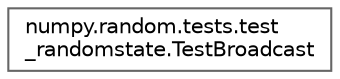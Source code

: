 digraph "Graphical Class Hierarchy"
{
 // LATEX_PDF_SIZE
  bgcolor="transparent";
  edge [fontname=Helvetica,fontsize=10,labelfontname=Helvetica,labelfontsize=10];
  node [fontname=Helvetica,fontsize=10,shape=box,height=0.2,width=0.4];
  rankdir="LR";
  Node0 [id="Node000000",label="numpy.random.tests.test\l_randomstate.TestBroadcast",height=0.2,width=0.4,color="grey40", fillcolor="white", style="filled",URL="$d1/d9f/classnumpy_1_1random_1_1tests_1_1test__randomstate_1_1TestBroadcast.html",tooltip=" "];
}
